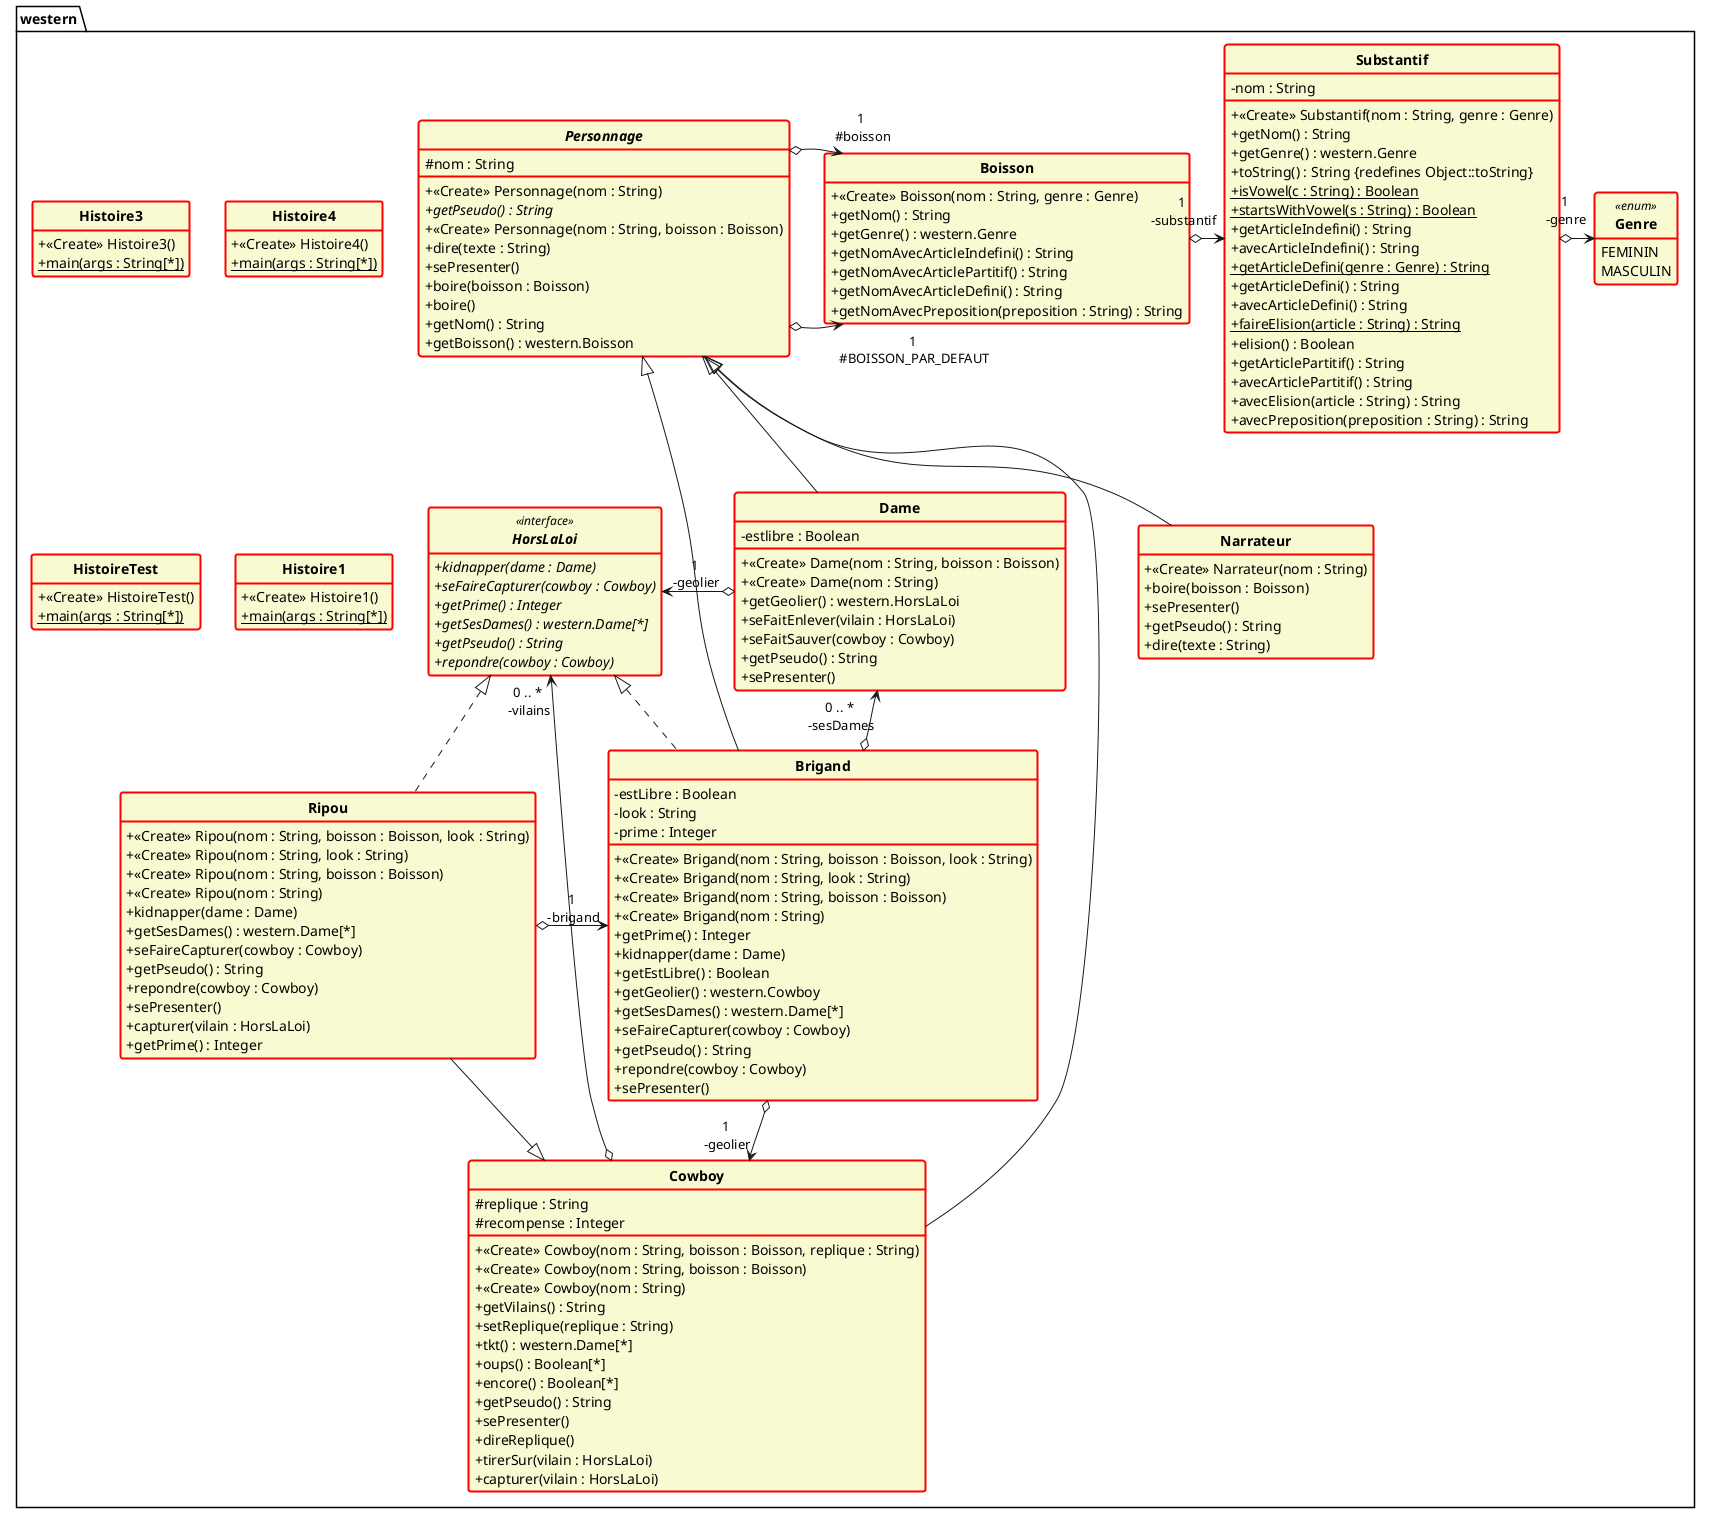@startuml

'Code généré automatiquement ;>
skinparam style strictuml
hide empty members
skinparam classAttributeIconSize 0
skinparam classFontStyle Bold
skinparam classbackgroundColor LightGoldenRodYellow
skinparam classbordercolor red
skinparam classattribute none
skinparam classborderthickness 2


interface western.HorsLaLoi <<interface>>  {
	+ kidnapper(dame : Dame) {abstract}
	+ seFaireCapturer(cowboy : Cowboy) {abstract}
	+ getPrime() : Integer {abstract}
	+ getSesDames() : western.Dame[*] {abstract}
	+ getPseudo() : String {abstract}
	+ repondre(cowboy : Cowboy) {abstract}
}

class western.Dame extends western.Personnage {
	- estlibre : Boolean 

	+ <<Create>> Dame(nom : String, boisson : Boisson)
	+ <<Create>> Dame(nom : String)
	+ getGeolier() : western.HorsLaLoi
	+ seFaitEnlever(vilain : HorsLaLoi)
	+ seFaitSauver(cowboy : Cowboy)
	+ getPseudo() : String
	+ sePresenter()
}
	Dame o-> "1\n -geolier" western.HorsLaLoi


abstract class western.Personnage {
	# nom : String 

	+ <<Create>> Personnage(nom : String)
	+ getPseudo() : String {abstract}
	+ <<Create>> Personnage(nom : String, boisson : Boisson)
	+ dire(texte : String)
	+ sePresenter()
	+ boire(boisson : Boisson)
	+ boire()
	+ getNom() : String
	+ getBoisson() : western.Boisson
}
	Personnage o-> "1\n #BOISSON_PAR_DEFAUT" western.Boisson
	Personnage o-> "1\n #boisson" western.Boisson


class western.Cowboy extends western.Personnage {
	# replique : String 
	# recompense : Integer 

	+ <<Create>> Cowboy(nom : String, boisson : Boisson, replique : String)
	+ <<Create>> Cowboy(nom : String, boisson : Boisson)
	+ <<Create>> Cowboy(nom : String)
	+ getVilains() : String
	+ setReplique(replique : String)
	+ tkt() : western.Dame[*]
	+ oups() : Boolean[*]
	+ encore() : Boolean[*]
	+ getPseudo() : String
	+ sePresenter()
	+ direReplique()
	+ tirerSur(vilain : HorsLaLoi)
	+ capturer(vilain : HorsLaLoi)
}
	Cowboy o-> "0 .. *\n -vilains" western.HorsLaLoi


class western.Boisson {

	+ <<Create>> Boisson(nom : String, genre : Genre)
	+ getNom() : String
	+ getGenre() : western.Genre
	+ getNomAvecArticleIndefini() : String
	+ getNomAvecArticlePartitif() : String
	+ getNomAvecArticleDefini() : String
	+ getNomAvecPreposition(preposition : String) : String
}
	Boisson o-> "1\n -substantif" western.Substantif


enum western.Genre <<enum>> {
	FEMININ
	MASCULIN


}
class western.Substantif {
	- nom : String 

	+ <<Create>> Substantif(nom : String, genre : Genre)
	+ getNom() : String
	+ getGenre() : western.Genre
	+ toString() : String {redefines Object::toString}
	+ isVowel(c : String) : Boolean {static}
	+ startsWithVowel(s : String) : Boolean {static}
	+ getArticleIndefini() : String
	+ avecArticleIndefini() : String
	+ getArticleDefini(genre : Genre) : String {static}
	+ getArticleDefini() : String
	+ avecArticleDefini() : String
	+ faireElision(article : String) : String {static}
	+ elision() : Boolean
	+ getArticlePartitif() : String
	+ avecArticlePartitif() : String
	+ avecElision(article : String) : String
	+ avecPreposition(preposition : String) : String
}
	Substantif o-> "1\n -genre" western.Genre


class western.Histoire3 {

	+ <<Create>> Histoire3()
	+ main(args : String[*]) {static}
}


class western.Histoire4 {

	+ <<Create>> Histoire4()
	+ main(args : String[*]) {static}
}


class western.HistoireTest {

	+ <<Create>> HistoireTest()
	+ main(args : String[*]) {static}
}


class western.Narrateur extends western.Personnage {

	+ <<Create>> Narrateur(nom : String)
	+ boire(boisson : Boisson)
	+ sePresenter()
	+ getPseudo() : String
	+ dire(texte : String)
}


class western.Ripou extends western.Cowboy implements western.HorsLaLoi {

	+ <<Create>> Ripou(nom : String, boisson : Boisson, look : String)
	+ <<Create>> Ripou(nom : String, look : String)
	+ <<Create>> Ripou(nom : String, boisson : Boisson)
	+ <<Create>> Ripou(nom : String)
	+ kidnapper(dame : Dame)
	+ getSesDames() : western.Dame[*]
	+ seFaireCapturer(cowboy : Cowboy)
	+ getPseudo() : String
	+ repondre(cowboy : Cowboy)
	+ sePresenter()
	+ capturer(vilain : HorsLaLoi)
	+ getPrime() : Integer
}
	Ripou o-> "1\n -brigand" western.Brigand


class western.Brigand extends western.Personnage implements western.HorsLaLoi {
	- estLibre : Boolean 
	- look : String 
	- prime : Integer 

	+ <<Create>> Brigand(nom : String, boisson : Boisson, look : String)
	+ <<Create>> Brigand(nom : String, look : String)
	+ <<Create>> Brigand(nom : String, boisson : Boisson)
	+ <<Create>> Brigand(nom : String)
	+ getPrime() : Integer
	+ kidnapper(dame : Dame)
	+ getEstLibre() : Boolean
	+ getGeolier() : western.Cowboy
	+ getSesDames() : western.Dame[*]
	+ seFaireCapturer(cowboy : Cowboy)
	+ getPseudo() : String
	+ repondre(cowboy : Cowboy)
	+ sePresenter()
}
	Brigand o-> "1\n -geolier" western.Cowboy
	Brigand o-> "0 .. *\n -sesDames" western.Dame


class western.Histoire1 {

	+ <<Create>> Histoire1()
	+ main(args : String[*]) {static}
}




@enduml